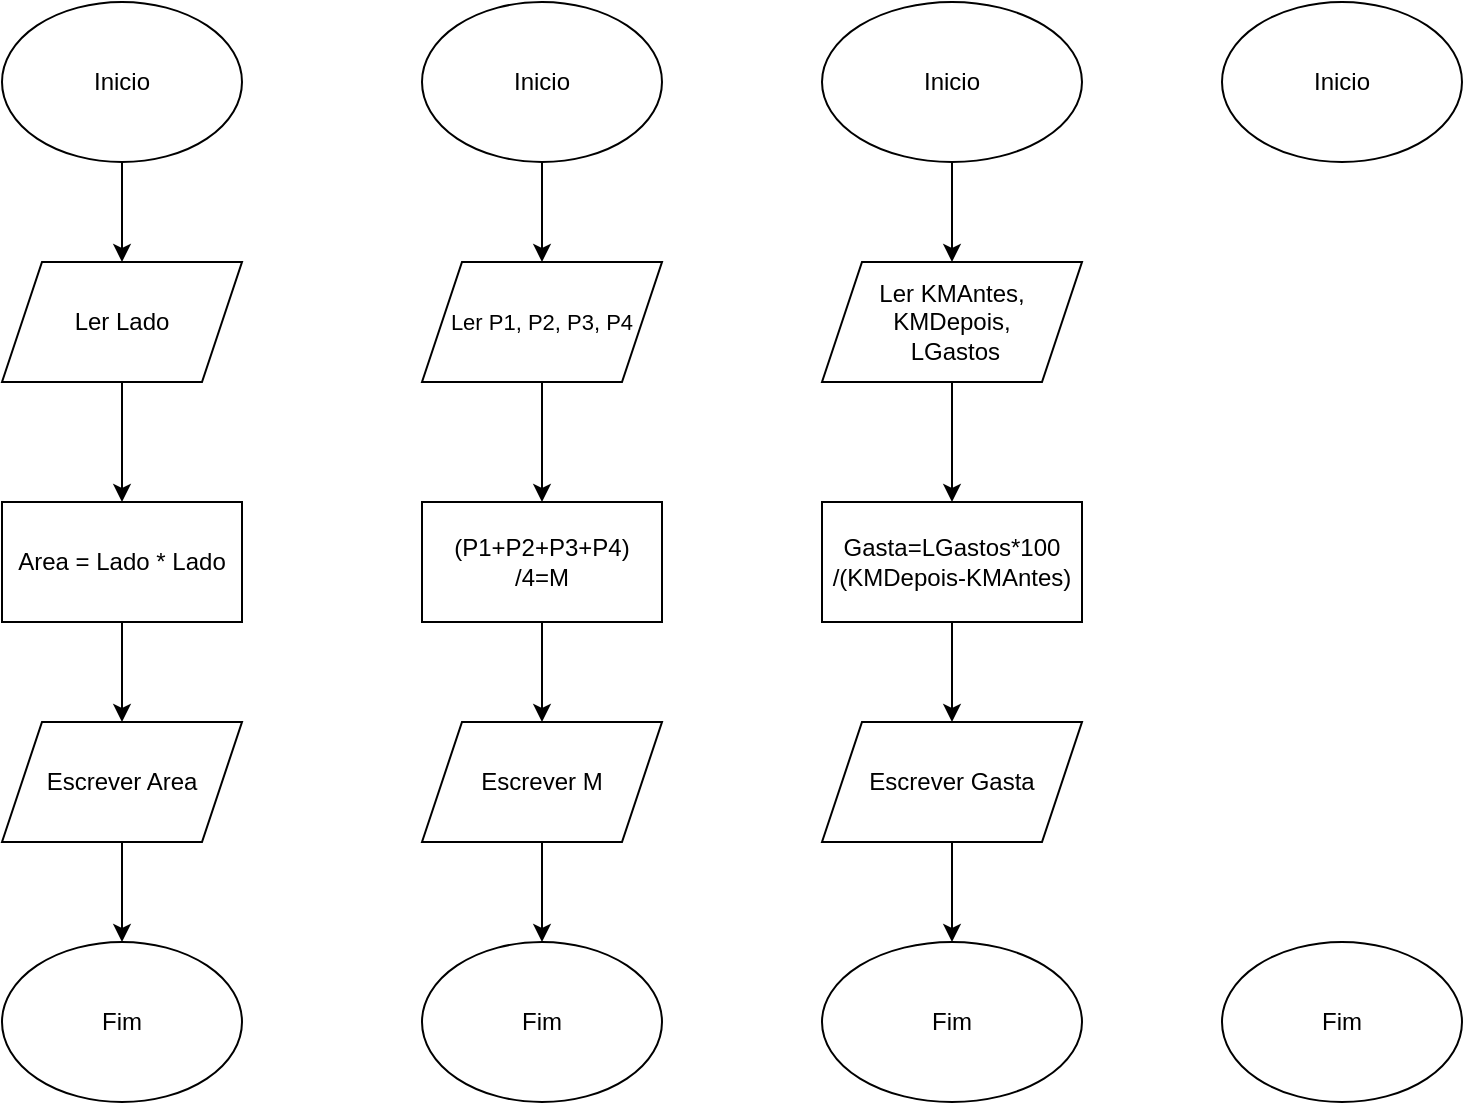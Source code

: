 <mxfile version="24.7.15">
  <diagram name="Page-1" id="mvTMJ631CIhL3_nFgB80">
    <mxGraphModel dx="1195" dy="695" grid="1" gridSize="10" guides="1" tooltips="1" connect="1" arrows="1" fold="1" page="1" pageScale="1" pageWidth="850" pageHeight="1100" math="0" shadow="0">
      <root>
        <mxCell id="0" />
        <mxCell id="1" parent="0" />
        <mxCell id="06kiK3NrnsaXHrTGm-zj-6" value="" style="edgeStyle=orthogonalEdgeStyle;rounded=0;orthogonalLoop=1;jettySize=auto;html=1;" edge="1" parent="1" source="06kiK3NrnsaXHrTGm-zj-1" target="06kiK3NrnsaXHrTGm-zj-2">
          <mxGeometry relative="1" as="geometry" />
        </mxCell>
        <mxCell id="06kiK3NrnsaXHrTGm-zj-1" value="Inicio" style="ellipse;whiteSpace=wrap;html=1;" vertex="1" parent="1">
          <mxGeometry x="40" y="40" width="120" height="80" as="geometry" />
        </mxCell>
        <mxCell id="06kiK3NrnsaXHrTGm-zj-7" value="" style="edgeStyle=orthogonalEdgeStyle;rounded=0;orthogonalLoop=1;jettySize=auto;html=1;" edge="1" parent="1" source="06kiK3NrnsaXHrTGm-zj-2" target="06kiK3NrnsaXHrTGm-zj-4">
          <mxGeometry relative="1" as="geometry" />
        </mxCell>
        <mxCell id="06kiK3NrnsaXHrTGm-zj-2" value="Ler Lado" style="shape=parallelogram;perimeter=parallelogramPerimeter;whiteSpace=wrap;html=1;fixedSize=1;" vertex="1" parent="1">
          <mxGeometry x="40" y="170" width="120" height="60" as="geometry" />
        </mxCell>
        <mxCell id="06kiK3NrnsaXHrTGm-zj-9" value="" style="edgeStyle=orthogonalEdgeStyle;rounded=0;orthogonalLoop=1;jettySize=auto;html=1;" edge="1" parent="1" source="06kiK3NrnsaXHrTGm-zj-3" target="06kiK3NrnsaXHrTGm-zj-5">
          <mxGeometry relative="1" as="geometry" />
        </mxCell>
        <mxCell id="06kiK3NrnsaXHrTGm-zj-3" value="Escrever Area" style="shape=parallelogram;perimeter=parallelogramPerimeter;whiteSpace=wrap;html=1;fixedSize=1;" vertex="1" parent="1">
          <mxGeometry x="40" y="400" width="120" height="60" as="geometry" />
        </mxCell>
        <mxCell id="06kiK3NrnsaXHrTGm-zj-8" value="" style="edgeStyle=orthogonalEdgeStyle;rounded=0;orthogonalLoop=1;jettySize=auto;html=1;" edge="1" parent="1" source="06kiK3NrnsaXHrTGm-zj-4" target="06kiK3NrnsaXHrTGm-zj-3">
          <mxGeometry relative="1" as="geometry" />
        </mxCell>
        <mxCell id="06kiK3NrnsaXHrTGm-zj-4" value="Area = Lado * Lado" style="rounded=0;whiteSpace=wrap;html=1;" vertex="1" parent="1">
          <mxGeometry x="40" y="290" width="120" height="60" as="geometry" />
        </mxCell>
        <mxCell id="06kiK3NrnsaXHrTGm-zj-5" value="Fim" style="ellipse;whiteSpace=wrap;html=1;" vertex="1" parent="1">
          <mxGeometry x="40" y="510" width="120" height="80" as="geometry" />
        </mxCell>
        <mxCell id="06kiK3NrnsaXHrTGm-zj-17" value="" style="edgeStyle=orthogonalEdgeStyle;rounded=0;orthogonalLoop=1;jettySize=auto;html=1;" edge="1" parent="1" source="06kiK3NrnsaXHrTGm-zj-10" target="06kiK3NrnsaXHrTGm-zj-13">
          <mxGeometry relative="1" as="geometry" />
        </mxCell>
        <mxCell id="06kiK3NrnsaXHrTGm-zj-10" value="Inicio" style="ellipse;whiteSpace=wrap;html=1;" vertex="1" parent="1">
          <mxGeometry x="250" y="40" width="120" height="80" as="geometry" />
        </mxCell>
        <mxCell id="06kiK3NrnsaXHrTGm-zj-26" value="" style="edgeStyle=orthogonalEdgeStyle;rounded=0;orthogonalLoop=1;jettySize=auto;html=1;" edge="1" parent="1" source="06kiK3NrnsaXHrTGm-zj-11" target="06kiK3NrnsaXHrTGm-zj-23">
          <mxGeometry relative="1" as="geometry" />
        </mxCell>
        <mxCell id="06kiK3NrnsaXHrTGm-zj-11" value="Inicio" style="ellipse;whiteSpace=wrap;html=1;" vertex="1" parent="1">
          <mxGeometry x="450" y="40" width="130" height="80" as="geometry" />
        </mxCell>
        <mxCell id="06kiK3NrnsaXHrTGm-zj-12" value="Inicio" style="ellipse;whiteSpace=wrap;html=1;" vertex="1" parent="1">
          <mxGeometry x="650" y="40" width="120" height="80" as="geometry" />
        </mxCell>
        <mxCell id="06kiK3NrnsaXHrTGm-zj-18" value="" style="edgeStyle=orthogonalEdgeStyle;rounded=0;orthogonalLoop=1;jettySize=auto;html=1;" edge="1" parent="1" source="06kiK3NrnsaXHrTGm-zj-13" target="06kiK3NrnsaXHrTGm-zj-14">
          <mxGeometry relative="1" as="geometry" />
        </mxCell>
        <mxCell id="06kiK3NrnsaXHrTGm-zj-13" value="&lt;font style=&quot;font-size: 11px;&quot;&gt;Ler P1, P2, P3, P4&lt;/font&gt;" style="shape=parallelogram;perimeter=parallelogramPerimeter;whiteSpace=wrap;html=1;fixedSize=1;" vertex="1" parent="1">
          <mxGeometry x="250" y="170" width="120" height="60" as="geometry" />
        </mxCell>
        <mxCell id="06kiK3NrnsaXHrTGm-zj-19" value="" style="edgeStyle=orthogonalEdgeStyle;rounded=0;orthogonalLoop=1;jettySize=auto;html=1;" edge="1" parent="1" source="06kiK3NrnsaXHrTGm-zj-14" target="06kiK3NrnsaXHrTGm-zj-15">
          <mxGeometry relative="1" as="geometry" />
        </mxCell>
        <mxCell id="06kiK3NrnsaXHrTGm-zj-14" value="(P1+P2+P3+P4) /4=M" style="rounded=0;whiteSpace=wrap;html=1;" vertex="1" parent="1">
          <mxGeometry x="250" y="290" width="120" height="60" as="geometry" />
        </mxCell>
        <mxCell id="06kiK3NrnsaXHrTGm-zj-20" value="" style="edgeStyle=orthogonalEdgeStyle;rounded=0;orthogonalLoop=1;jettySize=auto;html=1;" edge="1" parent="1" source="06kiK3NrnsaXHrTGm-zj-15" target="06kiK3NrnsaXHrTGm-zj-16">
          <mxGeometry relative="1" as="geometry" />
        </mxCell>
        <mxCell id="06kiK3NrnsaXHrTGm-zj-15" value="Escrever M" style="shape=parallelogram;perimeter=parallelogramPerimeter;whiteSpace=wrap;html=1;fixedSize=1;" vertex="1" parent="1">
          <mxGeometry x="250" y="400" width="120" height="60" as="geometry" />
        </mxCell>
        <mxCell id="06kiK3NrnsaXHrTGm-zj-16" value="Fim" style="ellipse;whiteSpace=wrap;html=1;" vertex="1" parent="1">
          <mxGeometry x="250" y="510" width="120" height="80" as="geometry" />
        </mxCell>
        <mxCell id="06kiK3NrnsaXHrTGm-zj-21" value="Fim" style="ellipse;whiteSpace=wrap;html=1;" vertex="1" parent="1">
          <mxGeometry x="450" y="510" width="130" height="80" as="geometry" />
        </mxCell>
        <mxCell id="06kiK3NrnsaXHrTGm-zj-22" value="Fim" style="ellipse;whiteSpace=wrap;html=1;" vertex="1" parent="1">
          <mxGeometry x="650" y="510" width="120" height="80" as="geometry" />
        </mxCell>
        <mxCell id="06kiK3NrnsaXHrTGm-zj-27" value="" style="edgeStyle=orthogonalEdgeStyle;rounded=0;orthogonalLoop=1;jettySize=auto;html=1;" edge="1" parent="1" source="06kiK3NrnsaXHrTGm-zj-23" target="06kiK3NrnsaXHrTGm-zj-25">
          <mxGeometry relative="1" as="geometry" />
        </mxCell>
        <mxCell id="06kiK3NrnsaXHrTGm-zj-23" value="Ler KMAntes, KMDepois,&lt;div&gt;&amp;nbsp;LGastos&lt;/div&gt;" style="shape=parallelogram;perimeter=parallelogramPerimeter;whiteSpace=wrap;html=1;fixedSize=1;" vertex="1" parent="1">
          <mxGeometry x="450" y="170" width="130" height="60" as="geometry" />
        </mxCell>
        <mxCell id="06kiK3NrnsaXHrTGm-zj-29" value="" style="edgeStyle=orthogonalEdgeStyle;rounded=0;orthogonalLoop=1;jettySize=auto;html=1;" edge="1" parent="1" source="06kiK3NrnsaXHrTGm-zj-24" target="06kiK3NrnsaXHrTGm-zj-21">
          <mxGeometry relative="1" as="geometry" />
        </mxCell>
        <mxCell id="06kiK3NrnsaXHrTGm-zj-24" value="Escrever Gasta" style="shape=parallelogram;perimeter=parallelogramPerimeter;whiteSpace=wrap;html=1;fixedSize=1;" vertex="1" parent="1">
          <mxGeometry x="450" y="400" width="130" height="60" as="geometry" />
        </mxCell>
        <mxCell id="06kiK3NrnsaXHrTGm-zj-28" value="" style="edgeStyle=orthogonalEdgeStyle;rounded=0;orthogonalLoop=1;jettySize=auto;html=1;" edge="1" parent="1" source="06kiK3NrnsaXHrTGm-zj-25" target="06kiK3NrnsaXHrTGm-zj-24">
          <mxGeometry relative="1" as="geometry" />
        </mxCell>
        <mxCell id="06kiK3NrnsaXHrTGm-zj-25" value="Gasta=LGastos*100&lt;div&gt;&lt;span style=&quot;background-color: initial;&quot;&gt;/(KMDepois-KMAntes)&lt;/span&gt;&lt;/div&gt;" style="rounded=0;whiteSpace=wrap;html=1;" vertex="1" parent="1">
          <mxGeometry x="450" y="290" width="130" height="60" as="geometry" />
        </mxCell>
      </root>
    </mxGraphModel>
  </diagram>
</mxfile>
